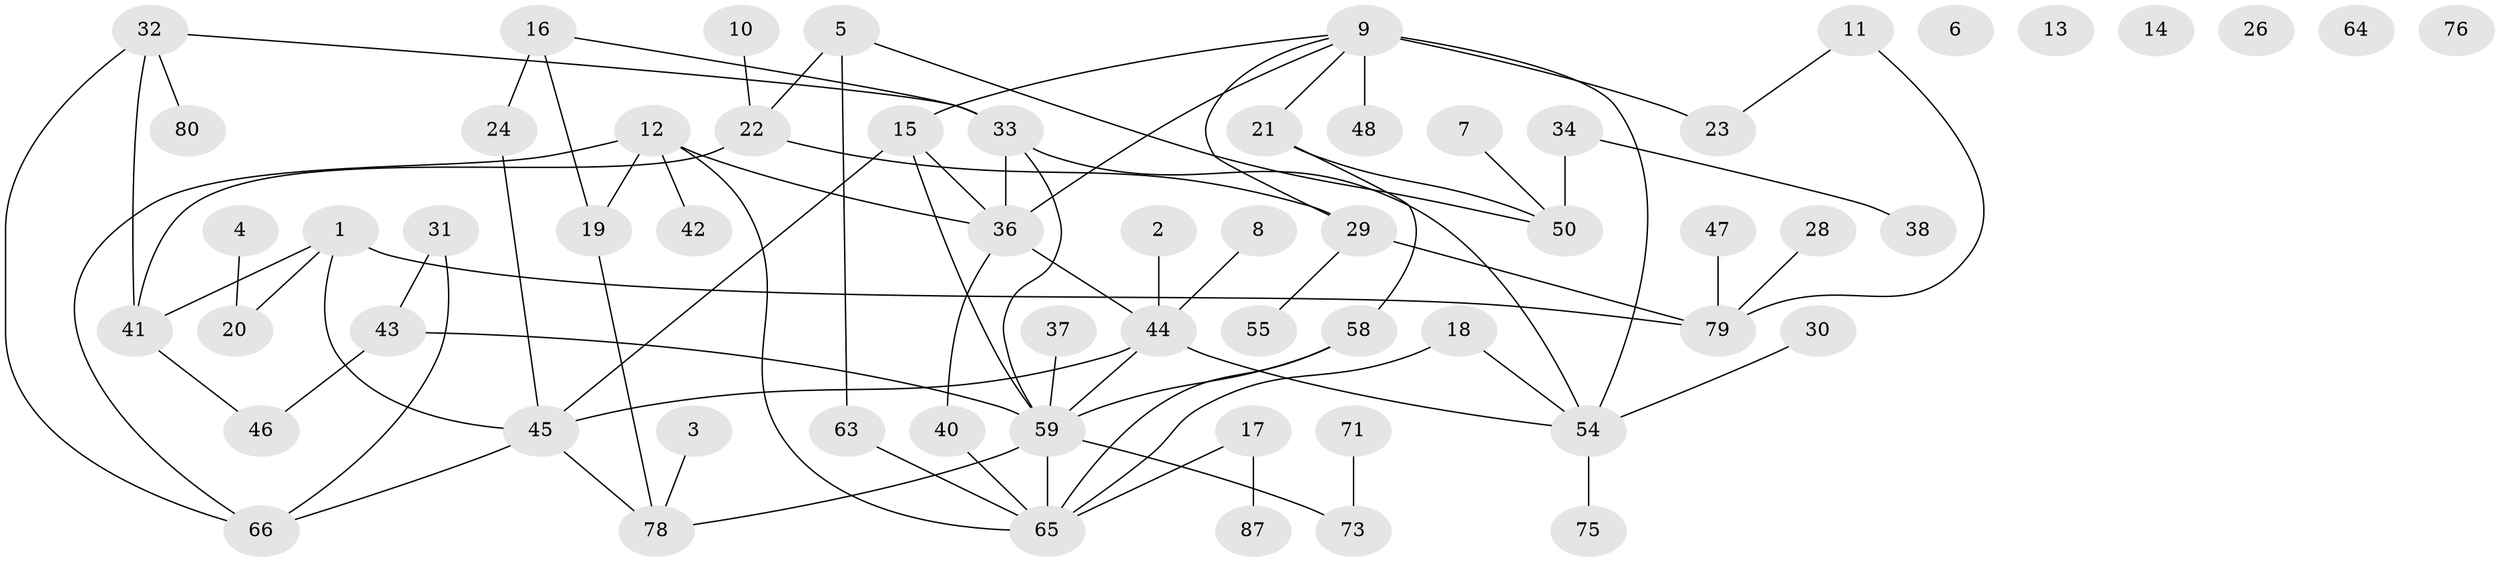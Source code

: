 // original degree distribution, {4: 0.12643678160919541, 1: 0.27586206896551724, 2: 0.20689655172413793, 0: 0.05747126436781609, 3: 0.22988505747126436, 8: 0.022988505747126436, 5: 0.05747126436781609, 7: 0.011494252873563218, 6: 0.011494252873563218}
// Generated by graph-tools (version 1.1) at 2025/41/03/06/25 10:41:20]
// undirected, 61 vertices, 79 edges
graph export_dot {
graph [start="1"]
  node [color=gray90,style=filled];
  1 [super="+49"];
  2;
  3;
  4 [super="+35"];
  5 [super="+25"];
  6;
  7;
  8;
  9 [super="+27"];
  10;
  11;
  12 [super="+52"];
  13;
  14 [super="+72"];
  15;
  16 [super="+61"];
  17;
  18;
  19;
  20 [super="+74"];
  21 [super="+84"];
  22 [super="+86"];
  23 [super="+77"];
  24;
  26;
  28;
  29 [super="+53"];
  30;
  31;
  32 [super="+62"];
  33;
  34 [super="+39"];
  36 [super="+57"];
  37;
  38;
  40;
  41 [super="+51"];
  42;
  43 [super="+56"];
  44 [super="+69"];
  45 [super="+60"];
  46;
  47 [super="+85"];
  48;
  50;
  54 [super="+83"];
  55;
  58;
  59 [super="+70"];
  63 [super="+68"];
  64;
  65 [super="+67"];
  66;
  71;
  73;
  75;
  76;
  78 [super="+81"];
  79 [super="+82"];
  80;
  87;
  1 -- 20;
  1 -- 41;
  1 -- 79;
  1 -- 45;
  2 -- 44;
  3 -- 78;
  4 -- 20;
  5 -- 50;
  5 -- 22;
  5 -- 63;
  7 -- 50;
  8 -- 44;
  9 -- 29;
  9 -- 48;
  9 -- 15;
  9 -- 54 [weight=2];
  9 -- 23 [weight=2];
  9 -- 36;
  9 -- 21;
  10 -- 22;
  11 -- 79;
  11 -- 23;
  12 -- 19;
  12 -- 66;
  12 -- 65;
  12 -- 42;
  12 -- 36;
  15 -- 36;
  15 -- 45;
  15 -- 59;
  16 -- 19;
  16 -- 24 [weight=2];
  16 -- 33;
  17 -- 87;
  17 -- 65;
  18 -- 54;
  18 -- 65;
  19 -- 78;
  21 -- 58;
  21 -- 50;
  22 -- 29;
  22 -- 41;
  24 -- 45;
  28 -- 79;
  29 -- 55;
  29 -- 79;
  30 -- 54;
  31 -- 66;
  31 -- 43;
  32 -- 66;
  32 -- 41;
  32 -- 33;
  32 -- 80;
  33 -- 36;
  33 -- 59;
  33 -- 54;
  34 -- 38;
  34 -- 50;
  36 -- 40;
  36 -- 44 [weight=2];
  37 -- 59;
  40 -- 65;
  41 -- 46;
  43 -- 46;
  43 -- 59;
  44 -- 45;
  44 -- 54;
  44 -- 59;
  45 -- 66;
  45 -- 78;
  47 -- 79;
  54 -- 75;
  58 -- 59;
  58 -- 65;
  59 -- 78;
  59 -- 73;
  59 -- 65;
  63 -- 65;
  71 -- 73;
}
